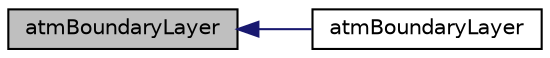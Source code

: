 digraph "atmBoundaryLayer"
{
  bgcolor="transparent";
  edge [fontname="Helvetica",fontsize="10",labelfontname="Helvetica",labelfontsize="10"];
  node [fontname="Helvetica",fontsize="10",shape=record];
  rankdir="LR";
  Node1 [label="atmBoundaryLayer",height=0.2,width=0.4,color="black", fillcolor="grey75", style="filled", fontcolor="black"];
  Node1 -> Node2 [dir="back",color="midnightblue",fontsize="10",style="solid",fontname="Helvetica"];
  Node2 [label="atmBoundaryLayer",height=0.2,width=0.4,color="black",URL="$a00074.html#a38a11a97b2e66eda387389c339a9366f",tooltip="Construct from the coordinates field and dictionary. "];
}
